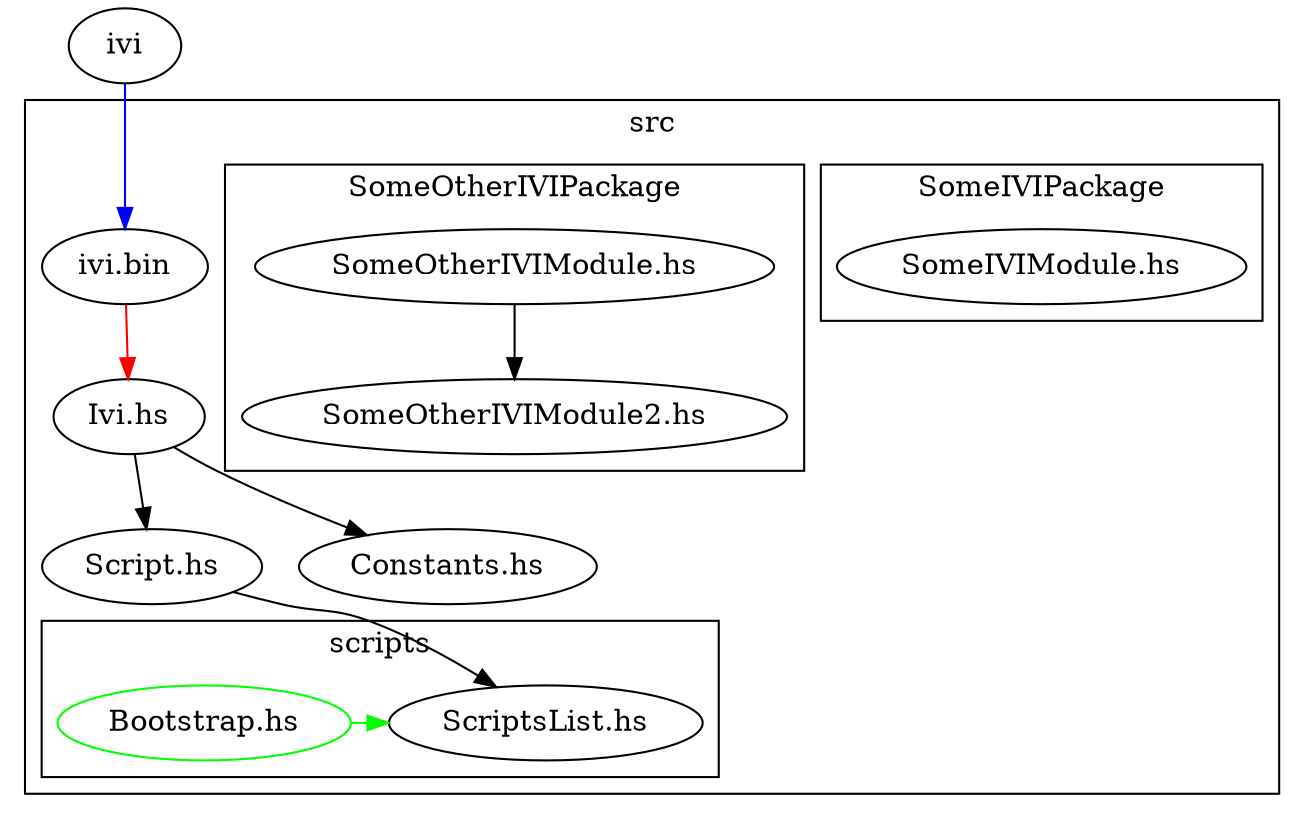 digraph G {
    ivilink [label="ivi"];

    subgraph cluster_src {
        label = "src";
        
        ivibin [label="ivi.bin"];
        
        ivihs [label="Ivi.hs"];
        scripths [label="Script.hs"];
        constantshs [label="Constants.hs"];

        {rank=same scripths constantshs};

        ivihs -> scripths;
        ivihs -> constantshs;

        subgraph cluster_src_scripts {
            label = "scripts";
            scriptslisths [label="ScriptsList.hs"];

            bootstraphs [label="Bootstrap.hs", color="green"];
            bootstraphs -> scriptslisths [color="green"];           

            {rank=same scriptslisths bootstraphs};

            
        }
        

        scripths -> scriptslisths;
    
        subgraph cluster_src_ivipackage {
            label = "SomeIVIPackage";
            ivimodule [label="SomeIVIModule.hs"];
        }
        subgraph cluster_src_otherivipackage {
            label = "SomeOtherIVIPackage";
            otherivimodule [label="SomeOtherIVIModule.hs"];
            otherivimodule2 [label="SomeOtherIVIModule2.hs"];
            otherivimodule -> otherivimodule2;
        }
    }
    ivilink ->ivibin [color="blue"];
    ivibin -> ivihs [color="red"];
}
